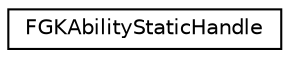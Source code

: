 digraph "Graphical Class Hierarchy"
{
 // LATEX_PDF_SIZE
  edge [fontname="Helvetica",fontsize="10",labelfontname="Helvetica",labelfontsize="10"];
  node [fontname="Helvetica",fontsize="10",shape=record];
  rankdir="LR";
  Node0 [label="FGKAbilityStaticHandle",height=0.2,width=0.4,color="black", fillcolor="white", style="filled",URL="$structFGKAbilityStaticHandle.html",tooltip=" "];
}
